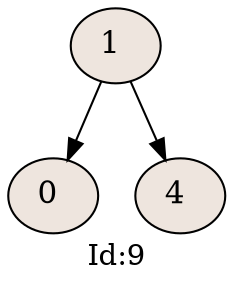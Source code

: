 digraph g{
label="Id:9";
rankdir=TB;
node [shape=oval,width=0.5,fontsize=15, fillcolor=seashell2,style=filled];
nodo679118605[label="1 "];
nodo679118605->nodo176826496
nodo679118605->nodo223969451
nodo223969451[label="4 "];
nodo176826496[label="0 "];
}
